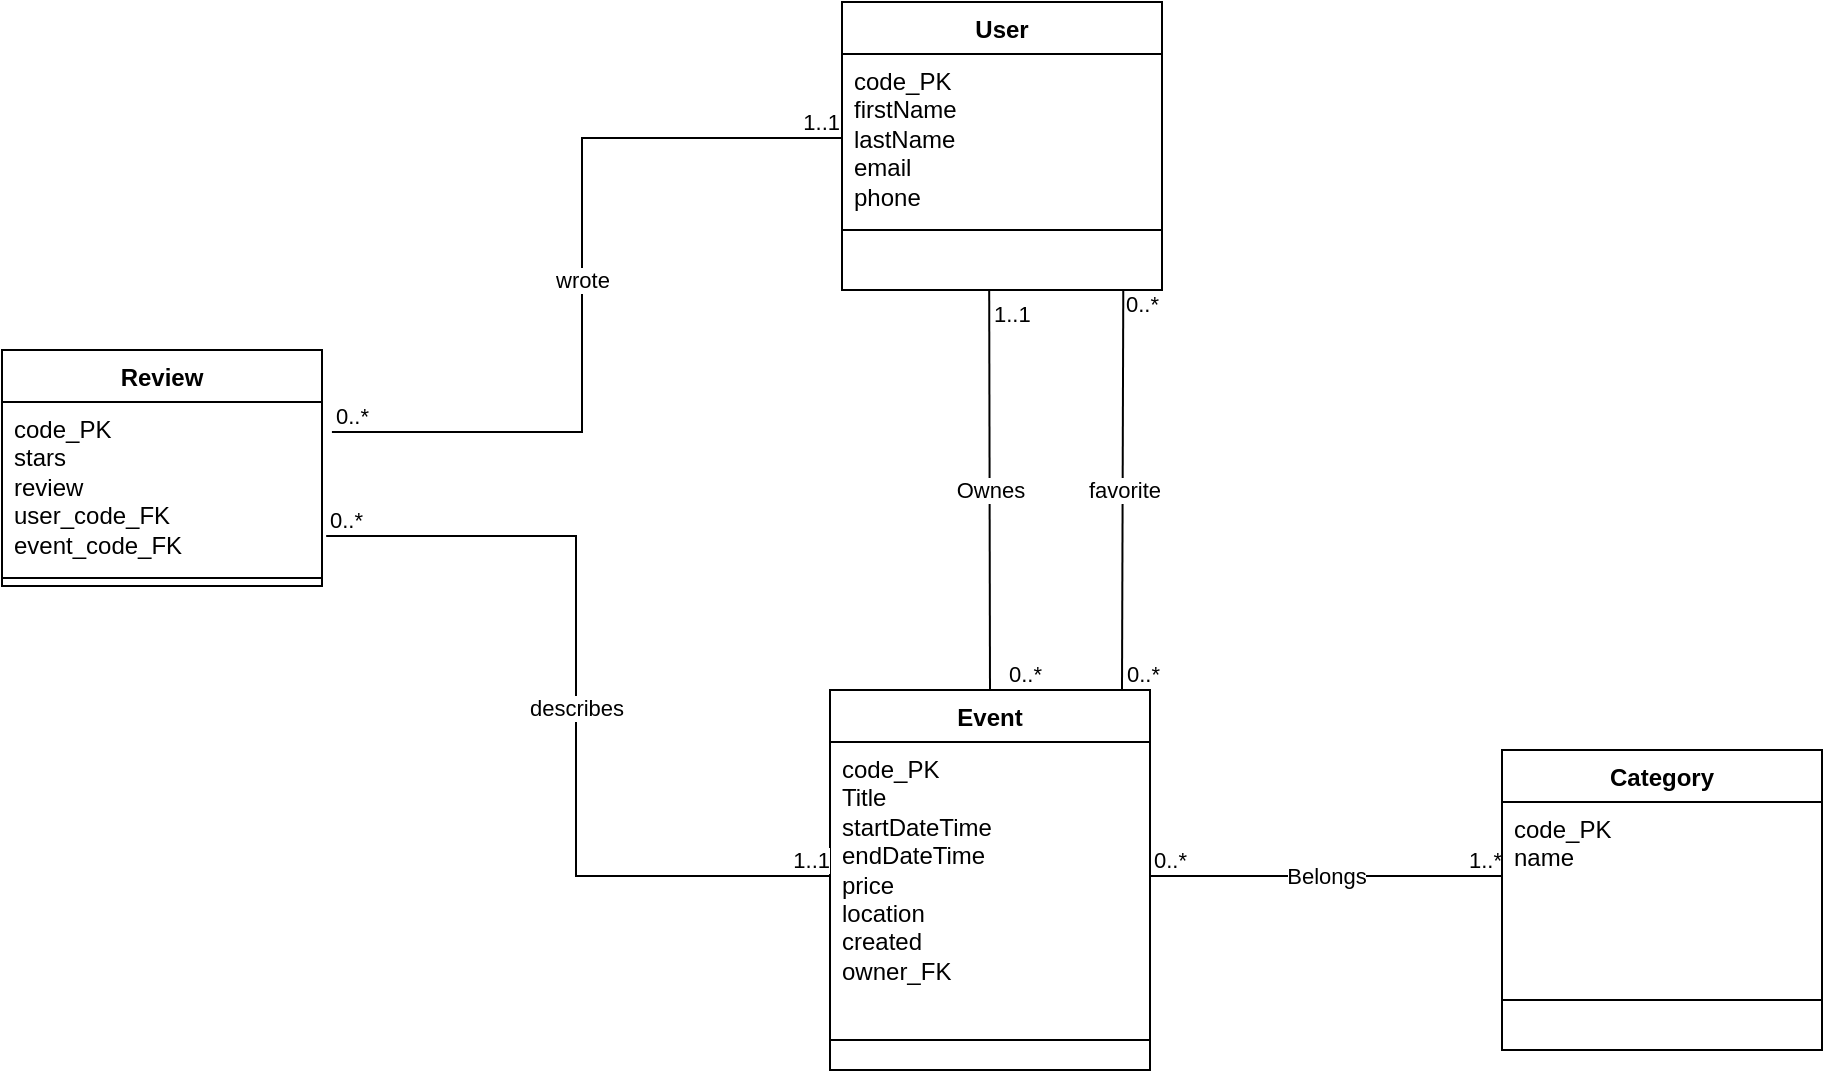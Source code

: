 <mxfile version="23.1.5" type="device">
  <diagram name="Page-1" id="jl3CzzmvpTeOEnS6Bplf">
    <mxGraphModel dx="1434" dy="836" grid="1" gridSize="10" guides="1" tooltips="1" connect="1" arrows="1" fold="1" page="1" pageScale="1" pageWidth="827" pageHeight="1169" math="0" shadow="0">
      <root>
        <mxCell id="0" />
        <mxCell id="1" parent="0" />
        <mxCell id="fRYXM2MYs-a5rZCeraSU-1" value="" style="endArrow=none;html=1;rounded=0;endFill=0;entryX=0;entryY=0.5;entryDx=0;entryDy=0;exitX=1;exitY=0.5;exitDx=0;exitDy=0;" parent="1" source="fRYXM2MYs-a5rZCeraSU-6" target="fRYXM2MYs-a5rZCeraSU-11" edge="1">
          <mxGeometry relative="1" as="geometry">
            <mxPoint x="310" y="234" as="sourcePoint" />
            <mxPoint x="470" y="234" as="targetPoint" />
          </mxGeometry>
        </mxCell>
        <mxCell id="fRYXM2MYs-a5rZCeraSU-2" value="Belongs" style="edgeLabel;resizable=0;html=1;;align=center;verticalAlign=middle;" parent="fRYXM2MYs-a5rZCeraSU-1" connectable="0" vertex="1">
          <mxGeometry relative="1" as="geometry" />
        </mxCell>
        <mxCell id="fRYXM2MYs-a5rZCeraSU-3" value="0..*" style="edgeLabel;resizable=0;html=1;;align=left;verticalAlign=bottom;" parent="fRYXM2MYs-a5rZCeraSU-1" connectable="0" vertex="1">
          <mxGeometry x="-1" relative="1" as="geometry" />
        </mxCell>
        <mxCell id="fRYXM2MYs-a5rZCeraSU-4" value="1..*" style="edgeLabel;resizable=0;html=1;;align=right;verticalAlign=bottom;" parent="fRYXM2MYs-a5rZCeraSU-1" connectable="0" vertex="1">
          <mxGeometry x="1" relative="1" as="geometry" />
        </mxCell>
        <mxCell id="fRYXM2MYs-a5rZCeraSU-5" value="Event" style="swimlane;fontStyle=1;align=center;verticalAlign=top;childLayout=stackLayout;horizontal=1;startSize=26;horizontalStack=0;resizeParent=1;resizeParentMax=0;resizeLast=0;collapsible=1;marginBottom=0;whiteSpace=wrap;html=1;" parent="1" vertex="1">
          <mxGeometry x="414" y="344" width="160" height="190" as="geometry" />
        </mxCell>
        <mxCell id="fRYXM2MYs-a5rZCeraSU-6" value="code_PK&lt;div&gt;Title&lt;/div&gt;&lt;div&gt;startDateTime&lt;/div&gt;&lt;div&gt;endDateTime&lt;/div&gt;&lt;div&gt;price&lt;/div&gt;&lt;div&gt;location&lt;/div&gt;&lt;div&gt;created&lt;/div&gt;&lt;div&gt;owner_FK&lt;/div&gt;" style="text;strokeColor=none;fillColor=none;align=left;verticalAlign=top;spacingLeft=4;spacingRight=4;overflow=hidden;rotatable=0;points=[[0,0.5],[1,0.5]];portConstraint=eastwest;whiteSpace=wrap;html=1;" parent="fRYXM2MYs-a5rZCeraSU-5" vertex="1">
          <mxGeometry y="26" width="160" height="134" as="geometry" />
        </mxCell>
        <mxCell id="fRYXM2MYs-a5rZCeraSU-7" value="" style="line;strokeWidth=1;fillColor=none;align=left;verticalAlign=middle;spacingTop=-1;spacingLeft=3;spacingRight=3;rotatable=0;labelPosition=right;points=[];portConstraint=eastwest;strokeColor=inherit;" parent="fRYXM2MYs-a5rZCeraSU-5" vertex="1">
          <mxGeometry y="160" width="160" height="30" as="geometry" />
        </mxCell>
        <mxCell id="fRYXM2MYs-a5rZCeraSU-10" value="Category" style="swimlane;fontStyle=1;align=center;verticalAlign=top;childLayout=stackLayout;horizontal=1;startSize=26;horizontalStack=0;resizeParent=1;resizeParentMax=0;resizeLast=0;collapsible=1;marginBottom=0;whiteSpace=wrap;html=1;" parent="1" vertex="1">
          <mxGeometry x="750" y="374" width="160" height="150" as="geometry" />
        </mxCell>
        <mxCell id="fRYXM2MYs-a5rZCeraSU-11" value="code_PK&lt;br&gt;name&lt;div&gt;&lt;br/&gt;&lt;/div&gt;" style="text;strokeColor=none;fillColor=none;align=left;verticalAlign=top;spacingLeft=4;spacingRight=4;overflow=hidden;rotatable=0;points=[[0,0.5],[1,0.5]];portConstraint=eastwest;whiteSpace=wrap;html=1;" parent="fRYXM2MYs-a5rZCeraSU-10" vertex="1">
          <mxGeometry y="26" width="160" height="74" as="geometry" />
        </mxCell>
        <mxCell id="fRYXM2MYs-a5rZCeraSU-12" value="" style="line;strokeWidth=1;fillColor=none;align=left;verticalAlign=middle;spacingTop=-1;spacingLeft=3;spacingRight=3;rotatable=0;labelPosition=right;points=[];portConstraint=eastwest;strokeColor=inherit;" parent="fRYXM2MYs-a5rZCeraSU-10" vertex="1">
          <mxGeometry y="100" width="160" height="50" as="geometry" />
        </mxCell>
        <mxCell id="fRYXM2MYs-a5rZCeraSU-15" value="&lt;div&gt;User&lt;/div&gt;" style="swimlane;fontStyle=1;align=center;verticalAlign=top;childLayout=stackLayout;horizontal=1;startSize=26;horizontalStack=0;resizeParent=1;resizeParentMax=0;resizeLast=0;collapsible=1;marginBottom=0;whiteSpace=wrap;html=1;" parent="1" vertex="1">
          <mxGeometry x="420" width="160" height="144" as="geometry" />
        </mxCell>
        <mxCell id="fRYXM2MYs-a5rZCeraSU-16" value="code_PK&lt;br&gt;firstName&lt;br&gt;lastName&lt;br&gt;email&lt;br&gt;phone" style="text;strokeColor=none;fillColor=none;align=left;verticalAlign=top;spacingLeft=4;spacingRight=4;overflow=hidden;rotatable=0;points=[[0,0.5],[1,0.5]];portConstraint=eastwest;whiteSpace=wrap;html=1;" parent="fRYXM2MYs-a5rZCeraSU-15" vertex="1">
          <mxGeometry y="26" width="160" height="84" as="geometry" />
        </mxCell>
        <mxCell id="fRYXM2MYs-a5rZCeraSU-17" value="" style="line;strokeWidth=1;fillColor=none;align=left;verticalAlign=middle;spacingTop=-1;spacingLeft=3;spacingRight=3;rotatable=0;labelPosition=right;points=[];portConstraint=eastwest;strokeColor=inherit;" parent="fRYXM2MYs-a5rZCeraSU-15" vertex="1">
          <mxGeometry y="110" width="160" height="8" as="geometry" />
        </mxCell>
        <mxCell id="fRYXM2MYs-a5rZCeraSU-18" value="&lt;div&gt;&lt;br/&gt;&lt;/div&gt;" style="text;strokeColor=none;fillColor=none;align=left;verticalAlign=top;spacingLeft=4;spacingRight=4;overflow=hidden;rotatable=0;points=[[0,0.5],[1,0.5]];portConstraint=eastwest;whiteSpace=wrap;html=1;" parent="fRYXM2MYs-a5rZCeraSU-15" vertex="1">
          <mxGeometry y="118" width="160" height="26" as="geometry" />
        </mxCell>
        <mxCell id="fRYXM2MYs-a5rZCeraSU-19" value="" style="endArrow=none;html=1;rounded=0;exitX=0.754;exitY=1.008;exitDx=0;exitDy=0;exitPerimeter=0;endFill=0;" parent="1" edge="1">
          <mxGeometry relative="1" as="geometry">
            <mxPoint x="560.64" y="144.208" as="sourcePoint" />
            <mxPoint x="560" y="344" as="targetPoint" />
          </mxGeometry>
        </mxCell>
        <mxCell id="fRYXM2MYs-a5rZCeraSU-20" value="favorite" style="edgeLabel;resizable=0;html=1;;align=center;verticalAlign=middle;" parent="fRYXM2MYs-a5rZCeraSU-19" connectable="0" vertex="1">
          <mxGeometry relative="1" as="geometry" />
        </mxCell>
        <mxCell id="fRYXM2MYs-a5rZCeraSU-21" value="0..*" style="edgeLabel;resizable=0;html=1;;align=left;verticalAlign=bottom;" parent="fRYXM2MYs-a5rZCeraSU-19" connectable="0" vertex="1">
          <mxGeometry x="-1" relative="1" as="geometry">
            <mxPoint x="-1" y="15" as="offset" />
          </mxGeometry>
        </mxCell>
        <mxCell id="fRYXM2MYs-a5rZCeraSU-22" value="0..*" style="edgeLabel;resizable=0;html=1;;align=right;verticalAlign=bottom;" parent="fRYXM2MYs-a5rZCeraSU-19" connectable="0" vertex="1">
          <mxGeometry x="1" relative="1" as="geometry">
            <mxPoint x="20" as="offset" />
          </mxGeometry>
        </mxCell>
        <mxCell id="673J2XlmiZ8_q5iHB396-5" value="" style="endArrow=none;html=1;rounded=0;endFill=0;exitX=0.46;exitY=1.008;exitDx=0;exitDy=0;exitPerimeter=0;entryX=0.5;entryY=0;entryDx=0;entryDy=0;" parent="1" source="fRYXM2MYs-a5rZCeraSU-18" target="fRYXM2MYs-a5rZCeraSU-5" edge="1">
          <mxGeometry relative="1" as="geometry">
            <mxPoint x="630" y="184" as="sourcePoint" />
            <mxPoint x="790" y="184" as="targetPoint" />
          </mxGeometry>
        </mxCell>
        <mxCell id="673J2XlmiZ8_q5iHB396-6" value="Ownes" style="edgeLabel;resizable=0;html=1;;align=center;verticalAlign=middle;" parent="673J2XlmiZ8_q5iHB396-5" connectable="0" vertex="1">
          <mxGeometry relative="1" as="geometry" />
        </mxCell>
        <mxCell id="673J2XlmiZ8_q5iHB396-7" value="1..1" style="edgeLabel;resizable=0;html=1;;align=left;verticalAlign=bottom;" parent="673J2XlmiZ8_q5iHB396-5" connectable="0" vertex="1">
          <mxGeometry x="-1" relative="1" as="geometry">
            <mxPoint y="20" as="offset" />
          </mxGeometry>
        </mxCell>
        <mxCell id="673J2XlmiZ8_q5iHB396-8" value="0..*" style="edgeLabel;resizable=0;html=1;;align=right;verticalAlign=bottom;" parent="673J2XlmiZ8_q5iHB396-5" connectable="0" vertex="1">
          <mxGeometry x="1" relative="1" as="geometry">
            <mxPoint x="26" as="offset" />
          </mxGeometry>
        </mxCell>
        <mxCell id="u_Ft2wTJLyJ4MBx_B0_B-1" value="Review" style="swimlane;fontStyle=1;align=center;verticalAlign=top;childLayout=stackLayout;horizontal=1;startSize=26;horizontalStack=0;resizeParent=1;resizeParentMax=0;resizeLast=0;collapsible=1;marginBottom=0;whiteSpace=wrap;html=1;" vertex="1" parent="1">
          <mxGeometry y="174" width="160" height="118" as="geometry" />
        </mxCell>
        <mxCell id="u_Ft2wTJLyJ4MBx_B0_B-2" value="code_PK&lt;br&gt;stars&lt;br&gt;review&lt;br&gt;user_code_FK&lt;br&gt;event_code_FK" style="text;strokeColor=none;fillColor=none;align=left;verticalAlign=top;spacingLeft=4;spacingRight=4;overflow=hidden;rotatable=0;points=[[0,0.5],[1,0.5]];portConstraint=eastwest;whiteSpace=wrap;html=1;" vertex="1" parent="u_Ft2wTJLyJ4MBx_B0_B-1">
          <mxGeometry y="26" width="160" height="84" as="geometry" />
        </mxCell>
        <mxCell id="u_Ft2wTJLyJ4MBx_B0_B-3" value="" style="line;strokeWidth=1;fillColor=none;align=left;verticalAlign=middle;spacingTop=-1;spacingLeft=3;spacingRight=3;rotatable=0;labelPosition=right;points=[];portConstraint=eastwest;strokeColor=inherit;" vertex="1" parent="u_Ft2wTJLyJ4MBx_B0_B-1">
          <mxGeometry y="110" width="160" height="8" as="geometry" />
        </mxCell>
        <mxCell id="u_Ft2wTJLyJ4MBx_B0_B-5" value="" style="endArrow=none;html=1;rounded=0;exitX=1.031;exitY=0.179;exitDx=0;exitDy=0;entryX=0;entryY=0.5;entryDx=0;entryDy=0;endFill=0;edgeStyle=orthogonalEdgeStyle;exitPerimeter=0;" edge="1" parent="1" source="u_Ft2wTJLyJ4MBx_B0_B-2" target="fRYXM2MYs-a5rZCeraSU-16">
          <mxGeometry relative="1" as="geometry">
            <mxPoint x="120" y="74" as="sourcePoint" />
            <mxPoint x="280" y="74" as="targetPoint" />
          </mxGeometry>
        </mxCell>
        <mxCell id="u_Ft2wTJLyJ4MBx_B0_B-6" value="wrote" style="edgeLabel;resizable=0;html=1;;align=center;verticalAlign=middle;" connectable="0" vertex="1" parent="u_Ft2wTJLyJ4MBx_B0_B-5">
          <mxGeometry relative="1" as="geometry" />
        </mxCell>
        <mxCell id="u_Ft2wTJLyJ4MBx_B0_B-7" value="0..*" style="edgeLabel;resizable=0;html=1;;align=left;verticalAlign=bottom;" connectable="0" vertex="1" parent="u_Ft2wTJLyJ4MBx_B0_B-5">
          <mxGeometry x="-1" relative="1" as="geometry" />
        </mxCell>
        <mxCell id="u_Ft2wTJLyJ4MBx_B0_B-8" value="1..1" style="edgeLabel;resizable=0;html=1;;align=right;verticalAlign=bottom;" connectable="0" vertex="1" parent="u_Ft2wTJLyJ4MBx_B0_B-5">
          <mxGeometry x="1" relative="1" as="geometry" />
        </mxCell>
        <mxCell id="u_Ft2wTJLyJ4MBx_B0_B-9" value="" style="endArrow=none;html=1;rounded=0;exitX=1.013;exitY=0.798;exitDx=0;exitDy=0;exitPerimeter=0;entryX=0;entryY=0.5;entryDx=0;entryDy=0;endFill=0;edgeStyle=orthogonalEdgeStyle;" edge="1" parent="1" source="u_Ft2wTJLyJ4MBx_B0_B-2" target="fRYXM2MYs-a5rZCeraSU-6">
          <mxGeometry relative="1" as="geometry">
            <mxPoint x="110" y="454" as="sourcePoint" />
            <mxPoint x="270" y="454" as="targetPoint" />
          </mxGeometry>
        </mxCell>
        <mxCell id="u_Ft2wTJLyJ4MBx_B0_B-10" value="describes" style="edgeLabel;resizable=0;html=1;;align=center;verticalAlign=middle;" connectable="0" vertex="1" parent="u_Ft2wTJLyJ4MBx_B0_B-9">
          <mxGeometry relative="1" as="geometry" />
        </mxCell>
        <mxCell id="u_Ft2wTJLyJ4MBx_B0_B-11" value="0..*" style="edgeLabel;resizable=0;html=1;;align=left;verticalAlign=bottom;" connectable="0" vertex="1" parent="u_Ft2wTJLyJ4MBx_B0_B-9">
          <mxGeometry x="-1" relative="1" as="geometry" />
        </mxCell>
        <mxCell id="u_Ft2wTJLyJ4MBx_B0_B-12" value="1..1" style="edgeLabel;resizable=0;html=1;;align=right;verticalAlign=bottom;" connectable="0" vertex="1" parent="u_Ft2wTJLyJ4MBx_B0_B-9">
          <mxGeometry x="1" relative="1" as="geometry" />
        </mxCell>
      </root>
    </mxGraphModel>
  </diagram>
</mxfile>
